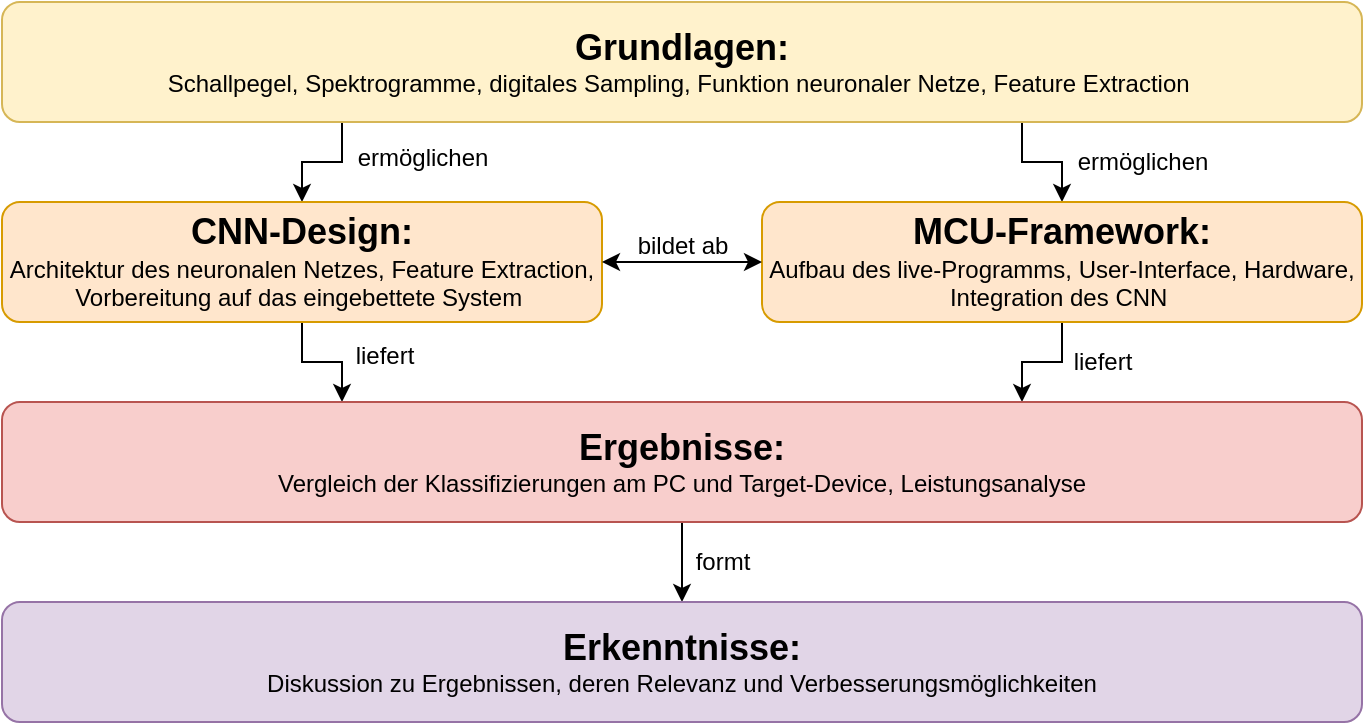 <mxfile version="18.1.2" type="device"><diagram id="JsFqqc1BHeIvNStY3cC-" name="Page-1"><mxGraphModel dx="813" dy="443" grid="1" gridSize="10" guides="1" tooltips="1" connect="1" arrows="1" fold="1" page="1" pageScale="1" pageWidth="827" pageHeight="1169" math="0" shadow="0"><root><mxCell id="0"/><mxCell id="1" parent="0"/><mxCell id="2_XnrtNKuDXIy7VwXLKB-11" style="edgeStyle=orthogonalEdgeStyle;rounded=0;orthogonalLoop=1;jettySize=auto;html=1;exitX=0.25;exitY=1;exitDx=0;exitDy=0;entryX=0.5;entryY=0;entryDx=0;entryDy=0;fontSize=12;" edge="1" parent="1" source="2_XnrtNKuDXIy7VwXLKB-3" target="2_XnrtNKuDXIy7VwXLKB-4"><mxGeometry relative="1" as="geometry"/></mxCell><mxCell id="2_XnrtNKuDXIy7VwXLKB-13" value="&lt;span style=&quot;&quot;&gt;ermöglichen&lt;/span&gt;" style="edgeLabel;html=1;align=center;verticalAlign=middle;resizable=0;points=[];fontSize=12;labelBackgroundColor=none;" vertex="1" connectable="0" parent="2_XnrtNKuDXIy7VwXLKB-11"><mxGeometry x="-0.231" y="-2" relative="1" as="geometry"><mxPoint x="43" as="offset"/></mxGeometry></mxCell><mxCell id="2_XnrtNKuDXIy7VwXLKB-12" style="edgeStyle=orthogonalEdgeStyle;rounded=0;orthogonalLoop=1;jettySize=auto;html=1;exitX=0.75;exitY=1;exitDx=0;exitDy=0;entryX=0.5;entryY=0;entryDx=0;entryDy=0;fontSize=12;" edge="1" parent="1" source="2_XnrtNKuDXIy7VwXLKB-3" target="2_XnrtNKuDXIy7VwXLKB-5"><mxGeometry relative="1" as="geometry"/></mxCell><mxCell id="2_XnrtNKuDXIy7VwXLKB-3" value="&lt;div&gt;&lt;font size=&quot;1&quot;&gt;&lt;b style=&quot;font-size: 18px;&quot;&gt;Grundlagen:&lt;/b&gt;&lt;/font&gt;&lt;/div&gt;&lt;div&gt;Schallpegel, Spektrogramme, digitales Sampling, Funktion neuronaler Netze, Feature Extraction&amp;nbsp; &lt;br&gt;&lt;/div&gt;" style="rounded=1;whiteSpace=wrap;html=1;fillColor=#fff2cc;strokeColor=#d6b656;" vertex="1" parent="1"><mxGeometry x="80" y="360" width="680" height="60" as="geometry"/></mxCell><mxCell id="2_XnrtNKuDXIy7VwXLKB-16" style="edgeStyle=orthogonalEdgeStyle;rounded=0;orthogonalLoop=1;jettySize=auto;html=1;exitX=0.5;exitY=1;exitDx=0;exitDy=0;entryX=0.25;entryY=0;entryDx=0;entryDy=0;fontSize=12;" edge="1" parent="1" source="2_XnrtNKuDXIy7VwXLKB-4" target="2_XnrtNKuDXIy7VwXLKB-6"><mxGeometry relative="1" as="geometry"/></mxCell><mxCell id="2_XnrtNKuDXIy7VwXLKB-18" value="liefert" style="edgeLabel;html=1;align=center;verticalAlign=middle;resizable=0;points=[];fontSize=12;labelBackgroundColor=none;" vertex="1" connectable="0" parent="2_XnrtNKuDXIy7VwXLKB-16"><mxGeometry x="0.176" y="3" relative="1" as="geometry"><mxPoint x="25" as="offset"/></mxGeometry></mxCell><mxCell id="2_XnrtNKuDXIy7VwXLKB-4" value="&lt;div&gt;&lt;font size=&quot;1&quot;&gt;&lt;b style=&quot;font-size: 18px;&quot;&gt;CNN-Design:&lt;/b&gt;&lt;/font&gt;&lt;/div&gt;&lt;div&gt;Architektur des neuronalen Netzes, Feature Extraction, Vorbereitung auf das eingebettete System&amp;nbsp; &lt;br&gt;&lt;/div&gt;" style="rounded=1;whiteSpace=wrap;html=1;fillColor=#ffe6cc;strokeColor=#d79b00;" vertex="1" parent="1"><mxGeometry x="80" y="460" width="300" height="60" as="geometry"/></mxCell><mxCell id="2_XnrtNKuDXIy7VwXLKB-17" style="edgeStyle=orthogonalEdgeStyle;rounded=0;orthogonalLoop=1;jettySize=auto;html=1;exitX=0.5;exitY=1;exitDx=0;exitDy=0;entryX=0.75;entryY=0;entryDx=0;entryDy=0;fontSize=12;" edge="1" parent="1" source="2_XnrtNKuDXIy7VwXLKB-5" target="2_XnrtNKuDXIy7VwXLKB-6"><mxGeometry relative="1" as="geometry"/></mxCell><mxCell id="2_XnrtNKuDXIy7VwXLKB-5" value="&lt;div&gt;&lt;font size=&quot;1&quot;&gt;&lt;b style=&quot;font-size: 18px;&quot;&gt;MCU-Framework:&lt;/b&gt;&lt;/font&gt;&lt;/div&gt;&lt;div&gt;Aufbau des live-Programms, User-Interface, Hardware, Integration des CNN&amp;nbsp; &lt;br&gt;&lt;/div&gt;" style="rounded=1;whiteSpace=wrap;html=1;fillColor=#ffe6cc;strokeColor=#d79b00;" vertex="1" parent="1"><mxGeometry x="460" y="460" width="300" height="60" as="geometry"/></mxCell><mxCell id="2_XnrtNKuDXIy7VwXLKB-20" style="edgeStyle=orthogonalEdgeStyle;rounded=0;orthogonalLoop=1;jettySize=auto;html=1;exitX=0.5;exitY=1;exitDx=0;exitDy=0;entryX=0.5;entryY=0;entryDx=0;entryDy=0;fontSize=12;" edge="1" parent="1" source="2_XnrtNKuDXIy7VwXLKB-6" target="2_XnrtNKuDXIy7VwXLKB-7"><mxGeometry relative="1" as="geometry"/></mxCell><mxCell id="2_XnrtNKuDXIy7VwXLKB-6" value="&lt;div&gt;&lt;font size=&quot;1&quot;&gt;&lt;b style=&quot;font-size: 18px;&quot;&gt;Ergebnisse:&lt;/b&gt;&lt;/font&gt;&lt;/div&gt;&lt;div&gt;Vergleich der Klassifizierungen am PC und Target-Device, Leistungsanalyse&lt;br&gt;&lt;/div&gt;" style="rounded=1;whiteSpace=wrap;html=1;fillColor=#f8cecc;strokeColor=#b85450;" vertex="1" parent="1"><mxGeometry x="80" y="560" width="680" height="60" as="geometry"/></mxCell><mxCell id="2_XnrtNKuDXIy7VwXLKB-7" value="&lt;div&gt;&lt;font size=&quot;1&quot;&gt;&lt;b style=&quot;font-size: 18px;&quot;&gt;Erkenntnisse:&lt;/b&gt;&lt;/font&gt;&lt;/div&gt;&lt;div&gt;Diskussion zu Ergebnissen, deren Relevanz und Verbesserungsmöglichkeiten&lt;br&gt;&lt;/div&gt;" style="rounded=1;whiteSpace=wrap;html=1;fillColor=#e1d5e7;strokeColor=#9673a6;" vertex="1" parent="1"><mxGeometry x="80" y="660" width="680" height="60" as="geometry"/></mxCell><mxCell id="2_XnrtNKuDXIy7VwXLKB-8" value="" style="endArrow=classic;startArrow=classic;html=1;rounded=0;fontSize=18;exitX=1;exitY=0.5;exitDx=0;exitDy=0;entryX=0;entryY=0.5;entryDx=0;entryDy=0;" edge="1" parent="1" source="2_XnrtNKuDXIy7VwXLKB-4" target="2_XnrtNKuDXIy7VwXLKB-5"><mxGeometry width="50" height="50" relative="1" as="geometry"><mxPoint x="400" y="560" as="sourcePoint"/><mxPoint x="450" y="510" as="targetPoint"/></mxGeometry></mxCell><mxCell id="2_XnrtNKuDXIy7VwXLKB-10" value="&lt;span style=&quot;&quot;&gt;&lt;font size=&quot;1&quot;&gt;&lt;span style=&quot;font-size: 12px;&quot;&gt;bildet ab&lt;/span&gt;&lt;/font&gt;&lt;/span&gt;" style="edgeLabel;html=1;align=center;verticalAlign=middle;resizable=0;points=[];fontSize=18;labelBackgroundColor=none;" vertex="1" connectable="0" parent="2_XnrtNKuDXIy7VwXLKB-8"><mxGeometry x="0.175" y="1" relative="1" as="geometry"><mxPoint x="-7" y="-9" as="offset"/></mxGeometry></mxCell><mxCell id="2_XnrtNKuDXIy7VwXLKB-14" value="&lt;span style=&quot;&quot;&gt;ermöglichen&lt;/span&gt;" style="edgeLabel;html=1;align=center;verticalAlign=middle;resizable=0;points=[];fontSize=12;labelBackgroundColor=none;" vertex="1" connectable="0" parent="1"><mxGeometry x="650.0" y="439.999" as="geometry"/></mxCell><mxCell id="2_XnrtNKuDXIy7VwXLKB-19" value="liefert" style="edgeLabel;html=1;align=center;verticalAlign=middle;resizable=0;points=[];fontSize=12;labelBackgroundColor=none;" vertex="1" connectable="0" parent="1"><mxGeometry x="629.999" y="539.999" as="geometry"/></mxCell><mxCell id="2_XnrtNKuDXIy7VwXLKB-21" value="formt" style="edgeLabel;html=1;align=center;verticalAlign=middle;resizable=0;points=[];fontSize=12;labelBackgroundColor=none;" vertex="1" connectable="0" parent="1"><mxGeometry x="439.999" y="639.999" as="geometry"/></mxCell></root></mxGraphModel></diagram></mxfile>